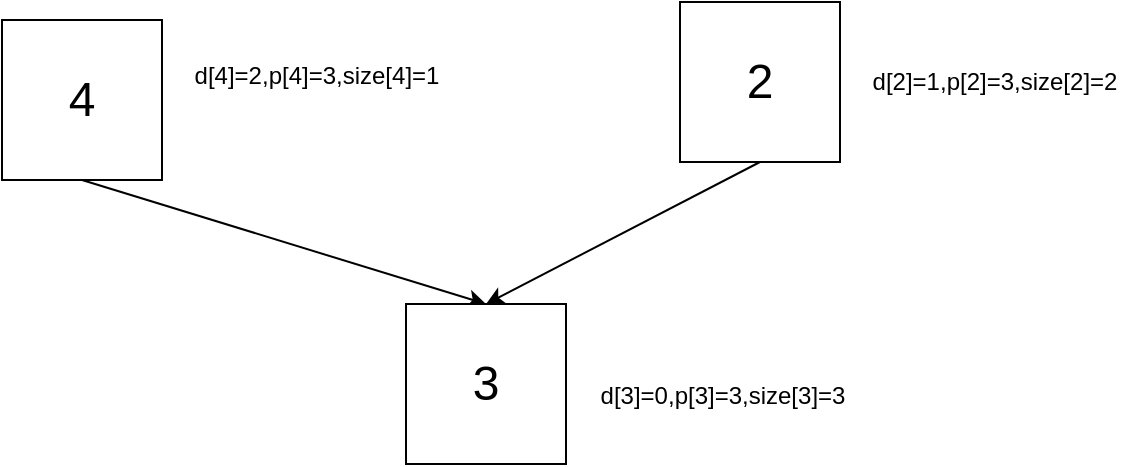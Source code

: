 <mxfile version="21.3.8" type="github">
  <diagram name="第 1 页" id="BYBKdmfmoqIhAZ4G9gur">
    <mxGraphModel dx="794" dy="470" grid="0" gridSize="10" guides="0" tooltips="1" connect="1" arrows="1" fold="1" page="1" pageScale="1" pageWidth="827" pageHeight="1169" math="0" shadow="0">
      <root>
        <mxCell id="0" />
        <mxCell id="1" parent="0" />
        <mxCell id="lyZJZjhXP6hzJfDhOkGa-17" style="rounded=0;orthogonalLoop=1;jettySize=auto;html=1;exitX=0.5;exitY=1;exitDx=0;exitDy=0;entryX=0.5;entryY=0;entryDx=0;entryDy=0;" edge="1" parent="1" source="lyZJZjhXP6hzJfDhOkGa-3" target="lyZJZjhXP6hzJfDhOkGa-12">
          <mxGeometry relative="1" as="geometry" />
        </mxCell>
        <mxCell id="lyZJZjhXP6hzJfDhOkGa-3" value="&lt;font style=&quot;font-size: 24px;&quot;&gt;2&lt;/font&gt;" style="whiteSpace=wrap;html=1;aspect=fixed;" vertex="1" parent="1">
          <mxGeometry x="459" y="253" width="80" height="80" as="geometry" />
        </mxCell>
        <mxCell id="lyZJZjhXP6hzJfDhOkGa-18" style="rounded=0;orthogonalLoop=1;jettySize=auto;html=1;exitX=0.5;exitY=1;exitDx=0;exitDy=0;entryX=0.5;entryY=0;entryDx=0;entryDy=0;" edge="1" parent="1" source="lyZJZjhXP6hzJfDhOkGa-7" target="lyZJZjhXP6hzJfDhOkGa-12">
          <mxGeometry relative="1" as="geometry" />
        </mxCell>
        <mxCell id="lyZJZjhXP6hzJfDhOkGa-7" value="&lt;font style=&quot;font-size: 24px;&quot;&gt;4&lt;/font&gt;" style="whiteSpace=wrap;html=1;aspect=fixed;" vertex="1" parent="1">
          <mxGeometry x="120" y="262" width="80" height="80" as="geometry" />
        </mxCell>
        <mxCell id="lyZJZjhXP6hzJfDhOkGa-12" value="&lt;span style=&quot;font-size: 24px;&quot;&gt;3&lt;/span&gt;" style="whiteSpace=wrap;html=1;aspect=fixed;" vertex="1" parent="1">
          <mxGeometry x="322" y="404" width="80" height="80" as="geometry" />
        </mxCell>
        <mxCell id="lyZJZjhXP6hzJfDhOkGa-13" value="d[4]=2,p[4]=3,size[4]=1" style="text;html=1;align=center;verticalAlign=middle;resizable=0;points=[];autosize=1;strokeColor=none;fillColor=none;" vertex="1" parent="1">
          <mxGeometry x="207" y="277" width="140" height="26" as="geometry" />
        </mxCell>
        <mxCell id="lyZJZjhXP6hzJfDhOkGa-15" value="d[3]=0,p[3]=3,size[3]=3" style="text;html=1;align=center;verticalAlign=middle;resizable=0;points=[];autosize=1;strokeColor=none;fillColor=none;" vertex="1" parent="1">
          <mxGeometry x="410" y="437" width="140" height="26" as="geometry" />
        </mxCell>
        <mxCell id="lyZJZjhXP6hzJfDhOkGa-16" value="d[2]=1,p[2]=3,size[2]=2" style="text;html=1;align=center;verticalAlign=middle;resizable=0;points=[];autosize=1;strokeColor=none;fillColor=none;" vertex="1" parent="1">
          <mxGeometry x="546" y="280" width="140" height="26" as="geometry" />
        </mxCell>
      </root>
    </mxGraphModel>
  </diagram>
</mxfile>

